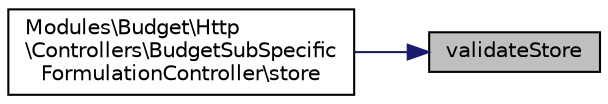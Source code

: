 digraph "validateStore"
{
 // LATEX_PDF_SIZE
  bgcolor="transparent";
  edge [fontname="Helvetica",fontsize="10",labelfontname="Helvetica",labelfontsize="10"];
  node [fontname="Helvetica",fontsize="10",shape=record];
  rankdir="RL";
  Node1 [label="validateStore",height=0.2,width=0.4,color="black", fillcolor="grey75", style="filled", fontcolor="black",tooltip="Método que permite validar si una formulación ya existe con los mismos datos a registrar,..."];
  Node1 -> Node2 [dir="back",color="midnightblue",fontsize="10",style="solid",fontname="Helvetica"];
  Node2 [label="Modules\\Budget\\Http\l\\Controllers\\BudgetSubSpecific\lFormulationController\\store",height=0.2,width=0.4,color="black",URL="$d1/db2/classModules_1_1Budget_1_1Http_1_1Controllers_1_1BudgetSubSpecificFormulationController.html#a9ef485163104597c12185b53cdacf638",tooltip="Guarda información para una formulación de presupuesto."];
}
